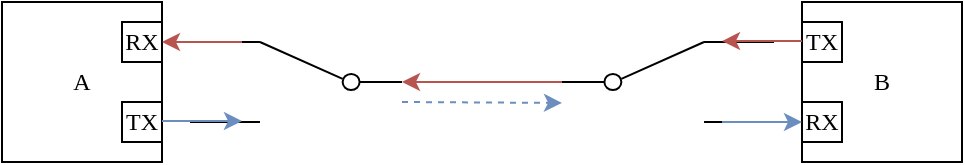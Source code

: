 <mxfile version="21.6.1" type="device">
  <diagram name="Page-1" id="0cv2G-S0-AO7ha8Dd1sW">
    <mxGraphModel dx="574" dy="334" grid="1" gridSize="10" guides="1" tooltips="1" connect="1" arrows="1" fold="1" page="1" pageScale="1" pageWidth="827" pageHeight="1169" math="0" shadow="0">
      <root>
        <mxCell id="0" />
        <mxCell id="1" parent="0" />
        <mxCell id="WnI3qK_31gTjP33_6Msq-50" value="A" style="rounded=0;whiteSpace=wrap;html=1;strokeColor=default;fontFamily=Times New Roman;fontSize=12;fontColor=default;fillColor=default;" parent="1" vertex="1">
          <mxGeometry x="160" y="280" width="80" height="80" as="geometry" />
        </mxCell>
        <mxCell id="WnI3qK_31gTjP33_6Msq-51" value="B" style="rounded=0;whiteSpace=wrap;html=1;strokeColor=default;fontFamily=Times New Roman;fontSize=12;fontColor=default;fillColor=default;" parent="1" vertex="1">
          <mxGeometry x="560" y="280" width="80" height="80" as="geometry" />
        </mxCell>
        <mxCell id="WnI3qK_31gTjP33_6Msq-53" value="RX" style="rounded=0;whiteSpace=wrap;html=1;strokeColor=default;fontFamily=Times New Roman;fontSize=12;fontColor=default;fillColor=default;" parent="1" vertex="1">
          <mxGeometry x="220" y="290" width="20" height="20" as="geometry" />
        </mxCell>
        <mxCell id="WnI3qK_31gTjP33_6Msq-54" value="TX" style="rounded=0;whiteSpace=wrap;html=1;strokeColor=default;fontFamily=Times New Roman;fontSize=12;fontColor=default;fillColor=default;" parent="1" vertex="1">
          <mxGeometry x="220" y="330" width="20" height="20" as="geometry" />
        </mxCell>
        <mxCell id="WnI3qK_31gTjP33_6Msq-55" value="TX" style="rounded=0;whiteSpace=wrap;html=1;strokeColor=default;fontFamily=Times New Roman;fontSize=12;fontColor=default;fillColor=default;" parent="1" vertex="1">
          <mxGeometry x="560" y="290" width="20" height="20" as="geometry" />
        </mxCell>
        <mxCell id="WnI3qK_31gTjP33_6Msq-56" value="RX" style="rounded=0;whiteSpace=wrap;html=1;strokeColor=default;fontFamily=Times New Roman;fontSize=12;fontColor=default;fillColor=default;" parent="1" vertex="1">
          <mxGeometry x="560" y="330" width="20" height="20" as="geometry" />
        </mxCell>
        <mxCell id="WnI3qK_31gTjP33_6Msq-63" value="" style="pointerEvents=1;verticalLabelPosition=bottom;shadow=0;dashed=0;align=center;html=1;verticalAlign=top;shape=mxgraph.electrical.electro-mechanical.twoWayContact2;elSwitchState=1;rounded=0;strokeColor=default;fontFamily=Times New Roman;fontSize=12;fontColor=default;fillColor=default;flipV=0;flipH=1;" parent="1" vertex="1">
          <mxGeometry x="254" y="300" width="106" height="40" as="geometry" />
        </mxCell>
        <mxCell id="WnI3qK_31gTjP33_6Msq-65" value="" style="pointerEvents=1;verticalLabelPosition=bottom;shadow=0;dashed=0;align=center;html=1;verticalAlign=top;shape=mxgraph.electrical.electro-mechanical.twoWayContact2;elSwitchState=1;rounded=0;strokeColor=default;fontFamily=Times New Roman;fontSize=12;fontColor=default;fillColor=default;flipV=0;flipH=0;" parent="1" vertex="1">
          <mxGeometry x="440" y="300" width="106" height="40" as="geometry" />
        </mxCell>
        <mxCell id="WnI3qK_31gTjP33_6Msq-66" value="" style="endArrow=classic;html=1;rounded=0;fontFamily=Times New Roman;fontSize=12;fontColor=default;fillColor=#f8cecc;strokeColor=#b85450;" parent="1" edge="1">
          <mxGeometry width="50" height="50" relative="1" as="geometry">
            <mxPoint x="560" y="299.52" as="sourcePoint" />
            <mxPoint x="520" y="299.52" as="targetPoint" />
          </mxGeometry>
        </mxCell>
        <mxCell id="WnI3qK_31gTjP33_6Msq-67" value="" style="endArrow=classic;html=1;rounded=0;fontFamily=Times New Roman;fontSize=12;fontColor=default;fillColor=#dae8fc;strokeColor=#6c8ebf;" parent="1" edge="1">
          <mxGeometry width="50" height="50" relative="1" as="geometry">
            <mxPoint x="240" y="339.52" as="sourcePoint" />
            <mxPoint x="280" y="339.52" as="targetPoint" />
          </mxGeometry>
        </mxCell>
        <mxCell id="WnI3qK_31gTjP33_6Msq-68" value="" style="endArrow=classic;html=1;rounded=0;fontFamily=Times New Roman;fontSize=12;fontColor=default;fillColor=#dae8fc;strokeColor=#6c8ebf;" parent="1" edge="1">
          <mxGeometry width="50" height="50" relative="1" as="geometry">
            <mxPoint x="520" y="340" as="sourcePoint" />
            <mxPoint x="560" y="340" as="targetPoint" />
          </mxGeometry>
        </mxCell>
        <mxCell id="WnI3qK_31gTjP33_6Msq-69" value="" style="endArrow=classic;html=1;rounded=0;fontFamily=Times New Roman;fontSize=12;fontColor=default;entryX=0;entryY=0.5;entryDx=0;entryDy=0;entryPerimeter=0;exitX=0;exitY=0.5;exitDx=0;exitDy=0;fillColor=#f8cecc;strokeColor=#b85450;" parent="1" source="WnI3qK_31gTjP33_6Msq-65" target="WnI3qK_31gTjP33_6Msq-63" edge="1">
          <mxGeometry width="50" height="50" relative="1" as="geometry">
            <mxPoint x="350" y="390" as="sourcePoint" />
            <mxPoint x="400" y="340" as="targetPoint" />
          </mxGeometry>
        </mxCell>
        <mxCell id="WnI3qK_31gTjP33_6Msq-70" value="" style="endArrow=classic;html=1;rounded=0;fontFamily=Times New Roman;fontSize=12;fontColor=default;exitX=0;exitY=0.5;exitDx=0;exitDy=0;dashed=1;fillColor=#dae8fc;strokeColor=#6c8ebf;" parent="1" edge="1">
          <mxGeometry width="50" height="50" relative="1" as="geometry">
            <mxPoint x="360" y="330" as="sourcePoint" />
            <mxPoint x="440" y="330.48" as="targetPoint" />
          </mxGeometry>
        </mxCell>
        <mxCell id="WnI3qK_31gTjP33_6Msq-62" value="" style="endArrow=classic;html=1;rounded=0;fontFamily=Times New Roman;fontSize=12;fontColor=default;fillColor=#f8cecc;strokeColor=#b85450;" parent="1" target="WnI3qK_31gTjP33_6Msq-53" edge="1">
          <mxGeometry width="50" height="50" relative="1" as="geometry">
            <mxPoint x="280" y="300" as="sourcePoint" />
            <mxPoint x="330" y="270" as="targetPoint" />
          </mxGeometry>
        </mxCell>
      </root>
    </mxGraphModel>
  </diagram>
</mxfile>
